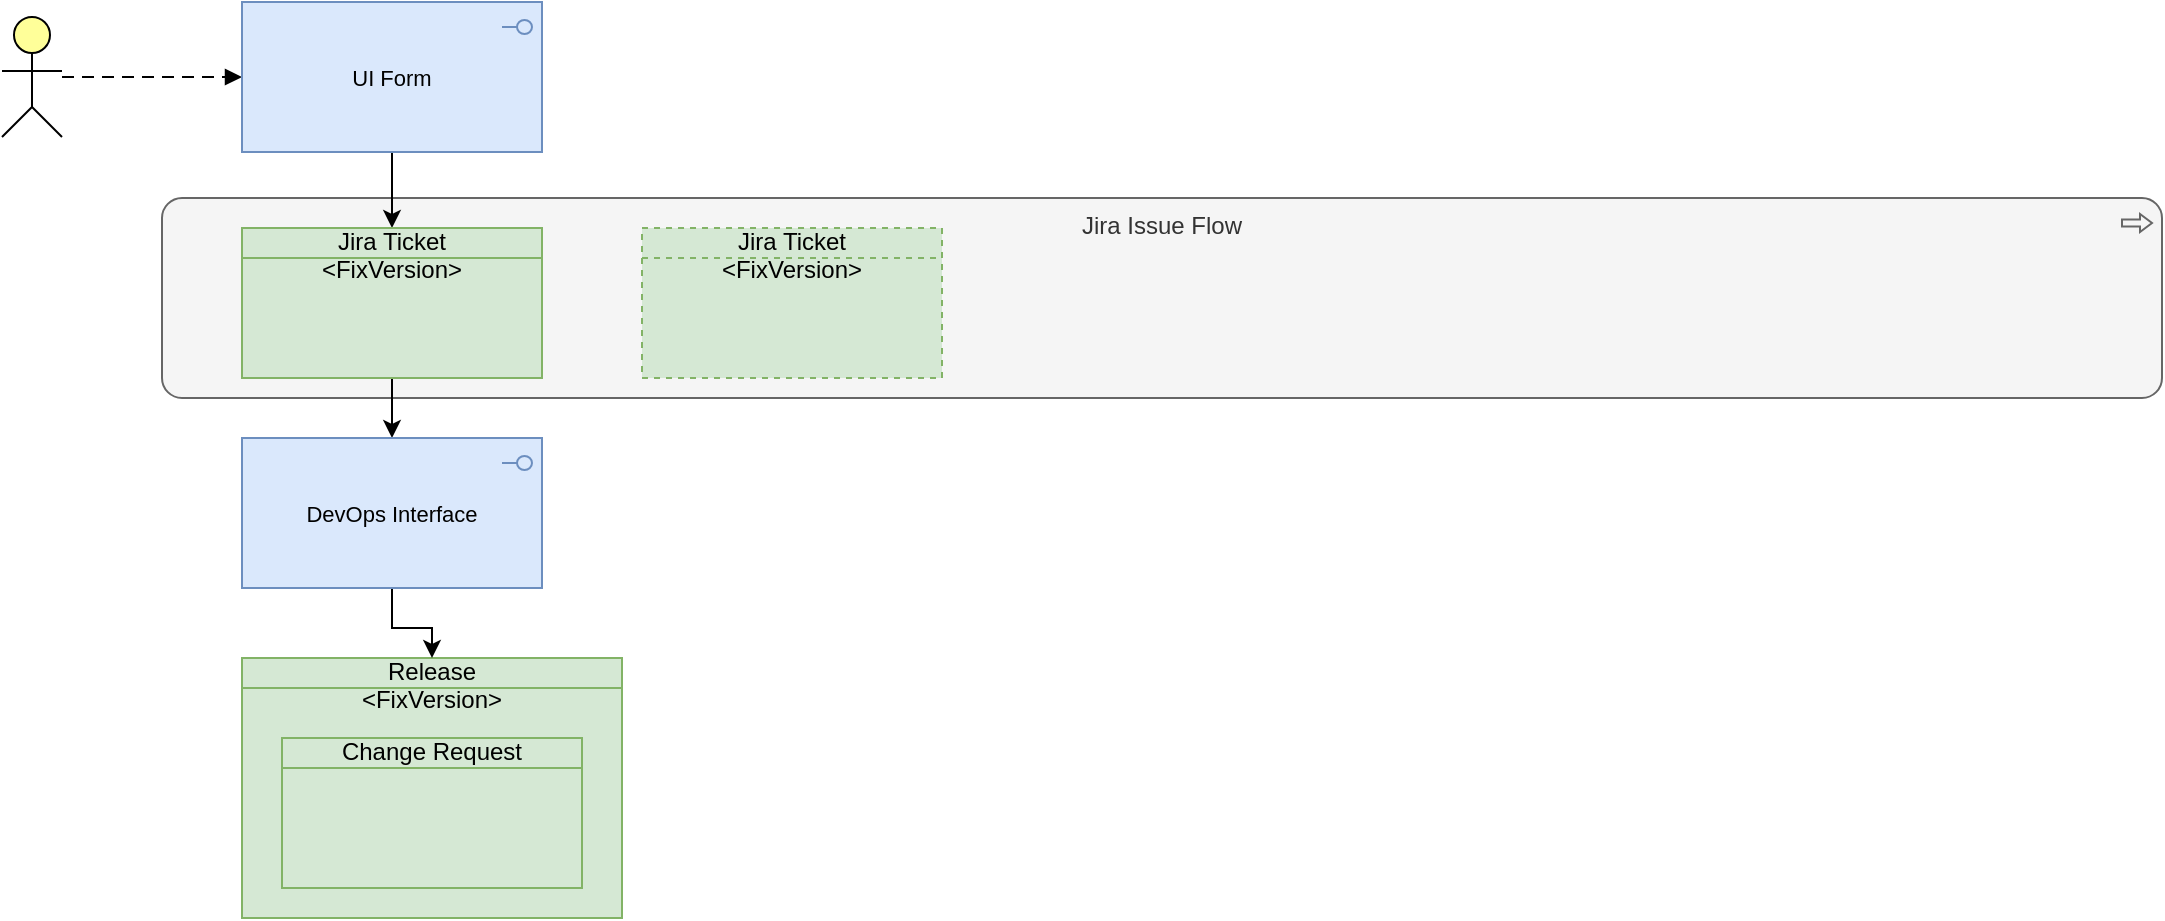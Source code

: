 <mxfile version="17.4.4" type="github">
  <diagram id="Oy0HTshUDJHeNZb5OaVK" name="Page-1">
    <mxGraphModel dx="1424" dy="1166" grid="1" gridSize="10" guides="1" tooltips="1" connect="1" arrows="1" fold="1" page="1" pageScale="1" pageWidth="1169" pageHeight="827" math="0" shadow="0">
      <root>
        <mxCell id="0" />
        <mxCell id="1" parent="0" />
        <mxCell id="1Rn5REZnz-L7d858gdaj-13" value="Jira Issue Flow" style="html=1;outlineConnect=0;whiteSpace=wrap;fillColor=#f5f5f5;shape=mxgraph.archimate3.application;appType=proc;archiType=rounded;strokeColor=#666666;verticalAlign=top;fontColor=#333333;" vertex="1" parent="1">
          <mxGeometry x="120" y="240" width="1000" height="100" as="geometry" />
        </mxCell>
        <mxCell id="1Rn5REZnz-L7d858gdaj-1" value="" style="html=1;outlineConnect=0;whiteSpace=wrap;fillColor=#ffff99;verticalLabelPosition=bottom;verticalAlign=top;align=center;shape=mxgraph.archimate3.actor;" vertex="1" parent="1">
          <mxGeometry x="40" y="149.5" width="30" height="60" as="geometry" />
        </mxCell>
        <mxCell id="1Rn5REZnz-L7d858gdaj-2" value="" style="html=1;endArrow=block;dashed=1;elbow=vertical;endFill=1;dashPattern=6 4;rounded=0;" edge="1" parent="1" source="1Rn5REZnz-L7d858gdaj-1" target="1Rn5REZnz-L7d858gdaj-3">
          <mxGeometry width="160" relative="1" as="geometry">
            <mxPoint x="410" y="581.453" as="sourcePoint" />
            <mxPoint x="590" y="616.141" as="targetPoint" />
          </mxGeometry>
        </mxCell>
        <mxCell id="1Rn5REZnz-L7d858gdaj-8" value="" style="edgeStyle=orthogonalEdgeStyle;rounded=0;orthogonalLoop=1;jettySize=auto;html=1;" edge="1" parent="1" source="1Rn5REZnz-L7d858gdaj-3" target="1Rn5REZnz-L7d858gdaj-4">
          <mxGeometry relative="1" as="geometry" />
        </mxCell>
        <mxCell id="1Rn5REZnz-L7d858gdaj-3" value="UI Form" style="html=1;outlineConnect=0;whiteSpace=wrap;fillColor=#dae8fc;shape=mxgraph.archimate3.application;appType=interface;archiType=square;fontSize=11;strokeColor=#6c8ebf;" vertex="1" parent="1">
          <mxGeometry x="160" y="142" width="150" height="75" as="geometry" />
        </mxCell>
        <mxCell id="1Rn5REZnz-L7d858gdaj-10" value="" style="edgeStyle=orthogonalEdgeStyle;rounded=0;orthogonalLoop=1;jettySize=auto;html=1;" edge="1" parent="1" source="1Rn5REZnz-L7d858gdaj-4" target="1Rn5REZnz-L7d858gdaj-9">
          <mxGeometry relative="1" as="geometry" />
        </mxCell>
        <mxCell id="1Rn5REZnz-L7d858gdaj-4" value="&lt;div&gt;Jira Ticket&lt;br&gt;&lt;/div&gt;&lt;div&gt;&amp;lt;FixVersion&amp;gt;&lt;/div&gt;" style="html=1;outlineConnect=0;whiteSpace=wrap;fillColor=#d5e8d4;shape=mxgraph.archimate3.businessObject;overflow=fill;strokeColor=#82b366;" vertex="1" parent="1">
          <mxGeometry x="160" y="255" width="150" height="75" as="geometry" />
        </mxCell>
        <mxCell id="1Rn5REZnz-L7d858gdaj-6" value="&lt;div&gt;Release&lt;br&gt;&lt;/div&gt;&lt;div&gt;&amp;lt;FixVersion&amp;gt;&lt;/div&gt;" style="html=1;outlineConnect=0;whiteSpace=wrap;fillColor=#d5e8d4;shape=mxgraph.archimate3.businessObject;overflow=fill;strokeColor=#82b366;" vertex="1" parent="1">
          <mxGeometry x="160" y="470" width="190" height="130" as="geometry" />
        </mxCell>
        <mxCell id="1Rn5REZnz-L7d858gdaj-7" value="&lt;div&gt;Change Request&lt;br&gt;&lt;/div&gt;&lt;div&gt;&lt;br&gt;&lt;/div&gt;" style="html=1;outlineConnect=0;whiteSpace=wrap;fillColor=#d5e8d4;shape=mxgraph.archimate3.businessObject;overflow=fill;strokeColor=#82b366;" vertex="1" parent="1">
          <mxGeometry x="180" y="510" width="150" height="75" as="geometry" />
        </mxCell>
        <mxCell id="1Rn5REZnz-L7d858gdaj-11" value="" style="edgeStyle=orthogonalEdgeStyle;rounded=0;orthogonalLoop=1;jettySize=auto;html=1;" edge="1" parent="1" source="1Rn5REZnz-L7d858gdaj-9" target="1Rn5REZnz-L7d858gdaj-6">
          <mxGeometry relative="1" as="geometry" />
        </mxCell>
        <mxCell id="1Rn5REZnz-L7d858gdaj-9" value="DevOps Interface" style="html=1;outlineConnect=0;whiteSpace=wrap;fillColor=#dae8fc;shape=mxgraph.archimate3.application;appType=interface;archiType=square;fontSize=11;strokeColor=#6c8ebf;" vertex="1" parent="1">
          <mxGeometry x="160" y="360" width="150" height="75" as="geometry" />
        </mxCell>
        <mxCell id="1Rn5REZnz-L7d858gdaj-12" value="&lt;div&gt;Jira Ticket&lt;br&gt;&lt;/div&gt;&lt;div&gt;&amp;lt;FixVersion&amp;gt;&lt;/div&gt;" style="html=1;outlineConnect=0;whiteSpace=wrap;fillColor=#d5e8d4;shape=mxgraph.archimate3.businessObject;overflow=fill;strokeColor=#82b366;dashed=1;" vertex="1" parent="1">
          <mxGeometry x="360" y="255" width="150" height="75" as="geometry" />
        </mxCell>
      </root>
    </mxGraphModel>
  </diagram>
</mxfile>

